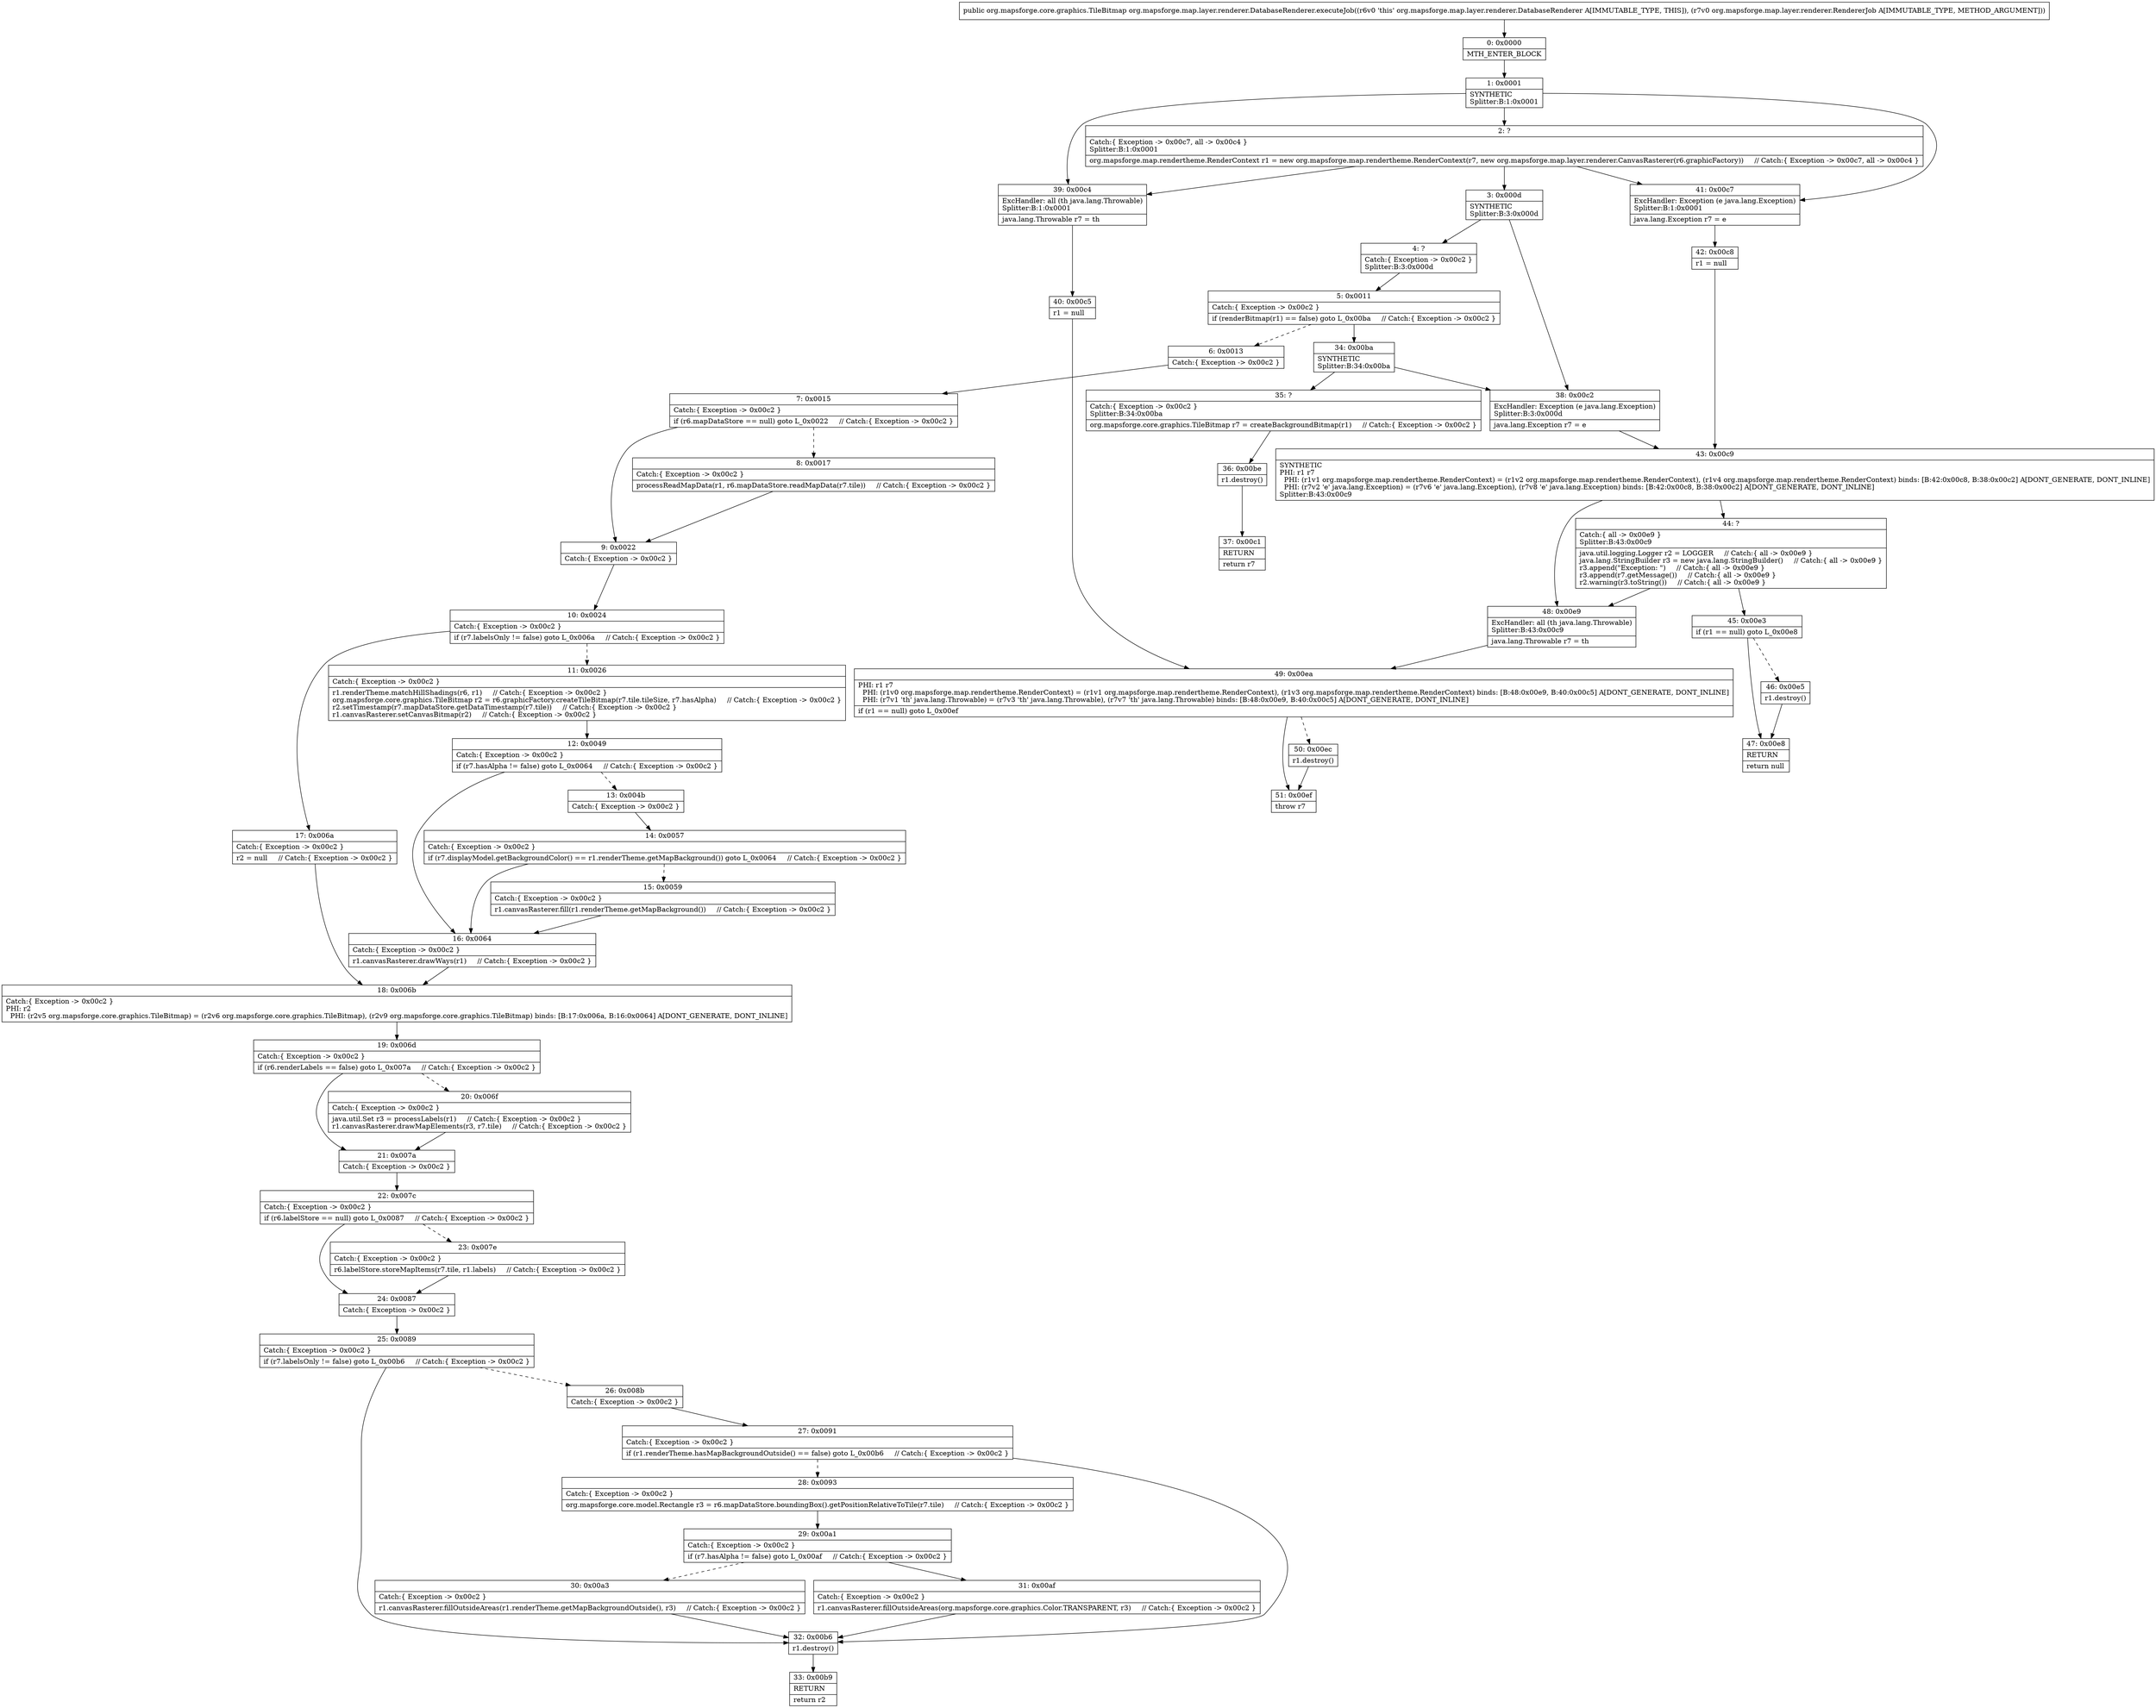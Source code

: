 digraph "CFG fororg.mapsforge.map.layer.renderer.DatabaseRenderer.executeJob(Lorg\/mapsforge\/map\/layer\/renderer\/RendererJob;)Lorg\/mapsforge\/core\/graphics\/TileBitmap;" {
Node_0 [shape=record,label="{0\:\ 0x0000|MTH_ENTER_BLOCK\l}"];
Node_1 [shape=record,label="{1\:\ 0x0001|SYNTHETIC\lSplitter:B:1:0x0001\l}"];
Node_2 [shape=record,label="{2\:\ ?|Catch:\{ Exception \-\> 0x00c7, all \-\> 0x00c4 \}\lSplitter:B:1:0x0001\l|org.mapsforge.map.rendertheme.RenderContext r1 = new org.mapsforge.map.rendertheme.RenderContext(r7, new org.mapsforge.map.layer.renderer.CanvasRasterer(r6.graphicFactory))     \/\/ Catch:\{ Exception \-\> 0x00c7, all \-\> 0x00c4 \}\l}"];
Node_3 [shape=record,label="{3\:\ 0x000d|SYNTHETIC\lSplitter:B:3:0x000d\l}"];
Node_4 [shape=record,label="{4\:\ ?|Catch:\{ Exception \-\> 0x00c2 \}\lSplitter:B:3:0x000d\l}"];
Node_5 [shape=record,label="{5\:\ 0x0011|Catch:\{ Exception \-\> 0x00c2 \}\l|if (renderBitmap(r1) == false) goto L_0x00ba     \/\/ Catch:\{ Exception \-\> 0x00c2 \}\l}"];
Node_6 [shape=record,label="{6\:\ 0x0013|Catch:\{ Exception \-\> 0x00c2 \}\l}"];
Node_7 [shape=record,label="{7\:\ 0x0015|Catch:\{ Exception \-\> 0x00c2 \}\l|if (r6.mapDataStore == null) goto L_0x0022     \/\/ Catch:\{ Exception \-\> 0x00c2 \}\l}"];
Node_8 [shape=record,label="{8\:\ 0x0017|Catch:\{ Exception \-\> 0x00c2 \}\l|processReadMapData(r1, r6.mapDataStore.readMapData(r7.tile))     \/\/ Catch:\{ Exception \-\> 0x00c2 \}\l}"];
Node_9 [shape=record,label="{9\:\ 0x0022|Catch:\{ Exception \-\> 0x00c2 \}\l}"];
Node_10 [shape=record,label="{10\:\ 0x0024|Catch:\{ Exception \-\> 0x00c2 \}\l|if (r7.labelsOnly != false) goto L_0x006a     \/\/ Catch:\{ Exception \-\> 0x00c2 \}\l}"];
Node_11 [shape=record,label="{11\:\ 0x0026|Catch:\{ Exception \-\> 0x00c2 \}\l|r1.renderTheme.matchHillShadings(r6, r1)     \/\/ Catch:\{ Exception \-\> 0x00c2 \}\lorg.mapsforge.core.graphics.TileBitmap r2 = r6.graphicFactory.createTileBitmap(r7.tile.tileSize, r7.hasAlpha)     \/\/ Catch:\{ Exception \-\> 0x00c2 \}\lr2.setTimestamp(r7.mapDataStore.getDataTimestamp(r7.tile))     \/\/ Catch:\{ Exception \-\> 0x00c2 \}\lr1.canvasRasterer.setCanvasBitmap(r2)     \/\/ Catch:\{ Exception \-\> 0x00c2 \}\l}"];
Node_12 [shape=record,label="{12\:\ 0x0049|Catch:\{ Exception \-\> 0x00c2 \}\l|if (r7.hasAlpha != false) goto L_0x0064     \/\/ Catch:\{ Exception \-\> 0x00c2 \}\l}"];
Node_13 [shape=record,label="{13\:\ 0x004b|Catch:\{ Exception \-\> 0x00c2 \}\l}"];
Node_14 [shape=record,label="{14\:\ 0x0057|Catch:\{ Exception \-\> 0x00c2 \}\l|if (r7.displayModel.getBackgroundColor() == r1.renderTheme.getMapBackground()) goto L_0x0064     \/\/ Catch:\{ Exception \-\> 0x00c2 \}\l}"];
Node_15 [shape=record,label="{15\:\ 0x0059|Catch:\{ Exception \-\> 0x00c2 \}\l|r1.canvasRasterer.fill(r1.renderTheme.getMapBackground())     \/\/ Catch:\{ Exception \-\> 0x00c2 \}\l}"];
Node_16 [shape=record,label="{16\:\ 0x0064|Catch:\{ Exception \-\> 0x00c2 \}\l|r1.canvasRasterer.drawWays(r1)     \/\/ Catch:\{ Exception \-\> 0x00c2 \}\l}"];
Node_17 [shape=record,label="{17\:\ 0x006a|Catch:\{ Exception \-\> 0x00c2 \}\l|r2 = null     \/\/ Catch:\{ Exception \-\> 0x00c2 \}\l}"];
Node_18 [shape=record,label="{18\:\ 0x006b|Catch:\{ Exception \-\> 0x00c2 \}\lPHI: r2 \l  PHI: (r2v5 org.mapsforge.core.graphics.TileBitmap) = (r2v6 org.mapsforge.core.graphics.TileBitmap), (r2v9 org.mapsforge.core.graphics.TileBitmap) binds: [B:17:0x006a, B:16:0x0064] A[DONT_GENERATE, DONT_INLINE]\l}"];
Node_19 [shape=record,label="{19\:\ 0x006d|Catch:\{ Exception \-\> 0x00c2 \}\l|if (r6.renderLabels == false) goto L_0x007a     \/\/ Catch:\{ Exception \-\> 0x00c2 \}\l}"];
Node_20 [shape=record,label="{20\:\ 0x006f|Catch:\{ Exception \-\> 0x00c2 \}\l|java.util.Set r3 = processLabels(r1)     \/\/ Catch:\{ Exception \-\> 0x00c2 \}\lr1.canvasRasterer.drawMapElements(r3, r7.tile)     \/\/ Catch:\{ Exception \-\> 0x00c2 \}\l}"];
Node_21 [shape=record,label="{21\:\ 0x007a|Catch:\{ Exception \-\> 0x00c2 \}\l}"];
Node_22 [shape=record,label="{22\:\ 0x007c|Catch:\{ Exception \-\> 0x00c2 \}\l|if (r6.labelStore == null) goto L_0x0087     \/\/ Catch:\{ Exception \-\> 0x00c2 \}\l}"];
Node_23 [shape=record,label="{23\:\ 0x007e|Catch:\{ Exception \-\> 0x00c2 \}\l|r6.labelStore.storeMapItems(r7.tile, r1.labels)     \/\/ Catch:\{ Exception \-\> 0x00c2 \}\l}"];
Node_24 [shape=record,label="{24\:\ 0x0087|Catch:\{ Exception \-\> 0x00c2 \}\l}"];
Node_25 [shape=record,label="{25\:\ 0x0089|Catch:\{ Exception \-\> 0x00c2 \}\l|if (r7.labelsOnly != false) goto L_0x00b6     \/\/ Catch:\{ Exception \-\> 0x00c2 \}\l}"];
Node_26 [shape=record,label="{26\:\ 0x008b|Catch:\{ Exception \-\> 0x00c2 \}\l}"];
Node_27 [shape=record,label="{27\:\ 0x0091|Catch:\{ Exception \-\> 0x00c2 \}\l|if (r1.renderTheme.hasMapBackgroundOutside() == false) goto L_0x00b6     \/\/ Catch:\{ Exception \-\> 0x00c2 \}\l}"];
Node_28 [shape=record,label="{28\:\ 0x0093|Catch:\{ Exception \-\> 0x00c2 \}\l|org.mapsforge.core.model.Rectangle r3 = r6.mapDataStore.boundingBox().getPositionRelativeToTile(r7.tile)     \/\/ Catch:\{ Exception \-\> 0x00c2 \}\l}"];
Node_29 [shape=record,label="{29\:\ 0x00a1|Catch:\{ Exception \-\> 0x00c2 \}\l|if (r7.hasAlpha != false) goto L_0x00af     \/\/ Catch:\{ Exception \-\> 0x00c2 \}\l}"];
Node_30 [shape=record,label="{30\:\ 0x00a3|Catch:\{ Exception \-\> 0x00c2 \}\l|r1.canvasRasterer.fillOutsideAreas(r1.renderTheme.getMapBackgroundOutside(), r3)     \/\/ Catch:\{ Exception \-\> 0x00c2 \}\l}"];
Node_31 [shape=record,label="{31\:\ 0x00af|Catch:\{ Exception \-\> 0x00c2 \}\l|r1.canvasRasterer.fillOutsideAreas(org.mapsforge.core.graphics.Color.TRANSPARENT, r3)     \/\/ Catch:\{ Exception \-\> 0x00c2 \}\l}"];
Node_32 [shape=record,label="{32\:\ 0x00b6|r1.destroy()\l}"];
Node_33 [shape=record,label="{33\:\ 0x00b9|RETURN\l|return r2\l}"];
Node_34 [shape=record,label="{34\:\ 0x00ba|SYNTHETIC\lSplitter:B:34:0x00ba\l}"];
Node_35 [shape=record,label="{35\:\ ?|Catch:\{ Exception \-\> 0x00c2 \}\lSplitter:B:34:0x00ba\l|org.mapsforge.core.graphics.TileBitmap r7 = createBackgroundBitmap(r1)     \/\/ Catch:\{ Exception \-\> 0x00c2 \}\l}"];
Node_36 [shape=record,label="{36\:\ 0x00be|r1.destroy()\l}"];
Node_37 [shape=record,label="{37\:\ 0x00c1|RETURN\l|return r7\l}"];
Node_38 [shape=record,label="{38\:\ 0x00c2|ExcHandler: Exception (e java.lang.Exception)\lSplitter:B:3:0x000d\l|java.lang.Exception r7 = e\l}"];
Node_39 [shape=record,label="{39\:\ 0x00c4|ExcHandler: all (th java.lang.Throwable)\lSplitter:B:1:0x0001\l|java.lang.Throwable r7 = th\l}"];
Node_40 [shape=record,label="{40\:\ 0x00c5|r1 = null\l}"];
Node_41 [shape=record,label="{41\:\ 0x00c7|ExcHandler: Exception (e java.lang.Exception)\lSplitter:B:1:0x0001\l|java.lang.Exception r7 = e\l}"];
Node_42 [shape=record,label="{42\:\ 0x00c8|r1 = null\l}"];
Node_43 [shape=record,label="{43\:\ 0x00c9|SYNTHETIC\lPHI: r1 r7 \l  PHI: (r1v1 org.mapsforge.map.rendertheme.RenderContext) = (r1v2 org.mapsforge.map.rendertheme.RenderContext), (r1v4 org.mapsforge.map.rendertheme.RenderContext) binds: [B:42:0x00c8, B:38:0x00c2] A[DONT_GENERATE, DONT_INLINE]\l  PHI: (r7v2 'e' java.lang.Exception) = (r7v6 'e' java.lang.Exception), (r7v8 'e' java.lang.Exception) binds: [B:42:0x00c8, B:38:0x00c2] A[DONT_GENERATE, DONT_INLINE]\lSplitter:B:43:0x00c9\l}"];
Node_44 [shape=record,label="{44\:\ ?|Catch:\{ all \-\> 0x00e9 \}\lSplitter:B:43:0x00c9\l|java.util.logging.Logger r2 = LOGGER     \/\/ Catch:\{ all \-\> 0x00e9 \}\ljava.lang.StringBuilder r3 = new java.lang.StringBuilder()     \/\/ Catch:\{ all \-\> 0x00e9 \}\lr3.append(\"Exception: \")     \/\/ Catch:\{ all \-\> 0x00e9 \}\lr3.append(r7.getMessage())     \/\/ Catch:\{ all \-\> 0x00e9 \}\lr2.warning(r3.toString())     \/\/ Catch:\{ all \-\> 0x00e9 \}\l}"];
Node_45 [shape=record,label="{45\:\ 0x00e3|if (r1 == null) goto L_0x00e8\l}"];
Node_46 [shape=record,label="{46\:\ 0x00e5|r1.destroy()\l}"];
Node_47 [shape=record,label="{47\:\ 0x00e8|RETURN\l|return null\l}"];
Node_48 [shape=record,label="{48\:\ 0x00e9|ExcHandler: all (th java.lang.Throwable)\lSplitter:B:43:0x00c9\l|java.lang.Throwable r7 = th\l}"];
Node_49 [shape=record,label="{49\:\ 0x00ea|PHI: r1 r7 \l  PHI: (r1v0 org.mapsforge.map.rendertheme.RenderContext) = (r1v1 org.mapsforge.map.rendertheme.RenderContext), (r1v3 org.mapsforge.map.rendertheme.RenderContext) binds: [B:48:0x00e9, B:40:0x00c5] A[DONT_GENERATE, DONT_INLINE]\l  PHI: (r7v1 'th' java.lang.Throwable) = (r7v3 'th' java.lang.Throwable), (r7v7 'th' java.lang.Throwable) binds: [B:48:0x00e9, B:40:0x00c5] A[DONT_GENERATE, DONT_INLINE]\l|if (r1 == null) goto L_0x00ef\l}"];
Node_50 [shape=record,label="{50\:\ 0x00ec|r1.destroy()\l}"];
Node_51 [shape=record,label="{51\:\ 0x00ef|throw r7\l}"];
MethodNode[shape=record,label="{public org.mapsforge.core.graphics.TileBitmap org.mapsforge.map.layer.renderer.DatabaseRenderer.executeJob((r6v0 'this' org.mapsforge.map.layer.renderer.DatabaseRenderer A[IMMUTABLE_TYPE, THIS]), (r7v0 org.mapsforge.map.layer.renderer.RendererJob A[IMMUTABLE_TYPE, METHOD_ARGUMENT])) }"];
MethodNode -> Node_0;
Node_0 -> Node_1;
Node_1 -> Node_2;
Node_1 -> Node_41;
Node_1 -> Node_39;
Node_2 -> Node_3;
Node_2 -> Node_41;
Node_2 -> Node_39;
Node_3 -> Node_4;
Node_3 -> Node_38;
Node_4 -> Node_5;
Node_5 -> Node_6[style=dashed];
Node_5 -> Node_34;
Node_6 -> Node_7;
Node_7 -> Node_8[style=dashed];
Node_7 -> Node_9;
Node_8 -> Node_9;
Node_9 -> Node_10;
Node_10 -> Node_11[style=dashed];
Node_10 -> Node_17;
Node_11 -> Node_12;
Node_12 -> Node_13[style=dashed];
Node_12 -> Node_16;
Node_13 -> Node_14;
Node_14 -> Node_15[style=dashed];
Node_14 -> Node_16;
Node_15 -> Node_16;
Node_16 -> Node_18;
Node_17 -> Node_18;
Node_18 -> Node_19;
Node_19 -> Node_20[style=dashed];
Node_19 -> Node_21;
Node_20 -> Node_21;
Node_21 -> Node_22;
Node_22 -> Node_23[style=dashed];
Node_22 -> Node_24;
Node_23 -> Node_24;
Node_24 -> Node_25;
Node_25 -> Node_26[style=dashed];
Node_25 -> Node_32;
Node_26 -> Node_27;
Node_27 -> Node_28[style=dashed];
Node_27 -> Node_32;
Node_28 -> Node_29;
Node_29 -> Node_30[style=dashed];
Node_29 -> Node_31;
Node_30 -> Node_32;
Node_31 -> Node_32;
Node_32 -> Node_33;
Node_34 -> Node_35;
Node_34 -> Node_38;
Node_35 -> Node_36;
Node_36 -> Node_37;
Node_38 -> Node_43;
Node_39 -> Node_40;
Node_40 -> Node_49;
Node_41 -> Node_42;
Node_42 -> Node_43;
Node_43 -> Node_44;
Node_43 -> Node_48;
Node_44 -> Node_45;
Node_44 -> Node_48;
Node_45 -> Node_46[style=dashed];
Node_45 -> Node_47;
Node_46 -> Node_47;
Node_48 -> Node_49;
Node_49 -> Node_50[style=dashed];
Node_49 -> Node_51;
Node_50 -> Node_51;
}

